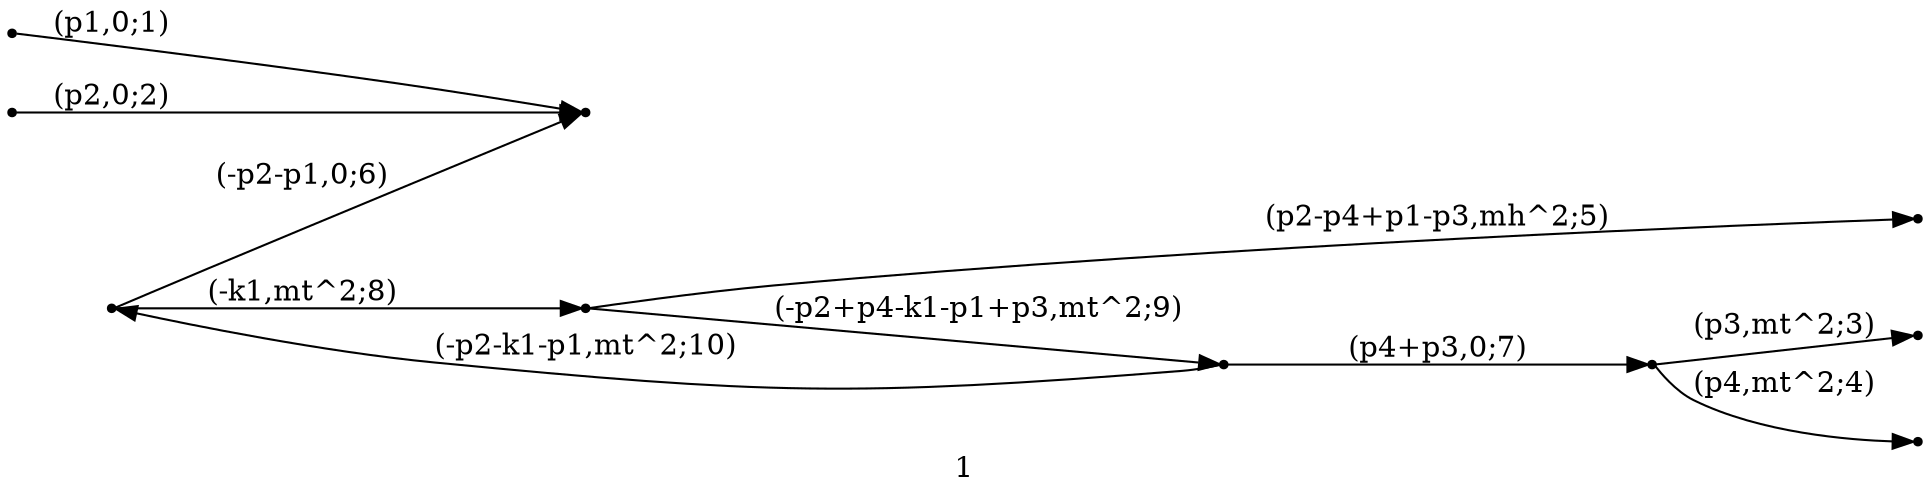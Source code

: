 digraph 1 {
  label="1";
  rankdir="LR";
  subgraph edges {
    -1 -> 1 [label="(p1,0;1)"];
    -2 -> 1 [label="(p2,0;2)"];
    2 -> -3 [label="(p3,mt^2;3)"];
    2 -> -4 [label="(p4,mt^2;4)"];
    3 -> -5 [label="(p2-p4+p1-p3,mh^2;5)"];
    4 -> 1 [label="(-p2-p1,0;6)"];
    5 -> 2 [label="(p4+p3,0;7)"];
    4 -> 3 [label="(-k1,mt^2;8)"];
    3 -> 5 [label="(-p2+p4-k1-p1+p3,mt^2;9)"];
    5 -> 4 [label="(-p2-k1-p1,mt^2;10)"];
  }
  subgraph incoming { rank="source"; -1; -2; }
  subgraph outgoing { rank="sink"; -3; -4; -5; }
-5 [shape=point];
-4 [shape=point];
-3 [shape=point];
-2 [shape=point];
-1 [shape=point];
1 [shape=point];
2 [shape=point];
3 [shape=point];
4 [shape=point];
5 [shape=point];
}

